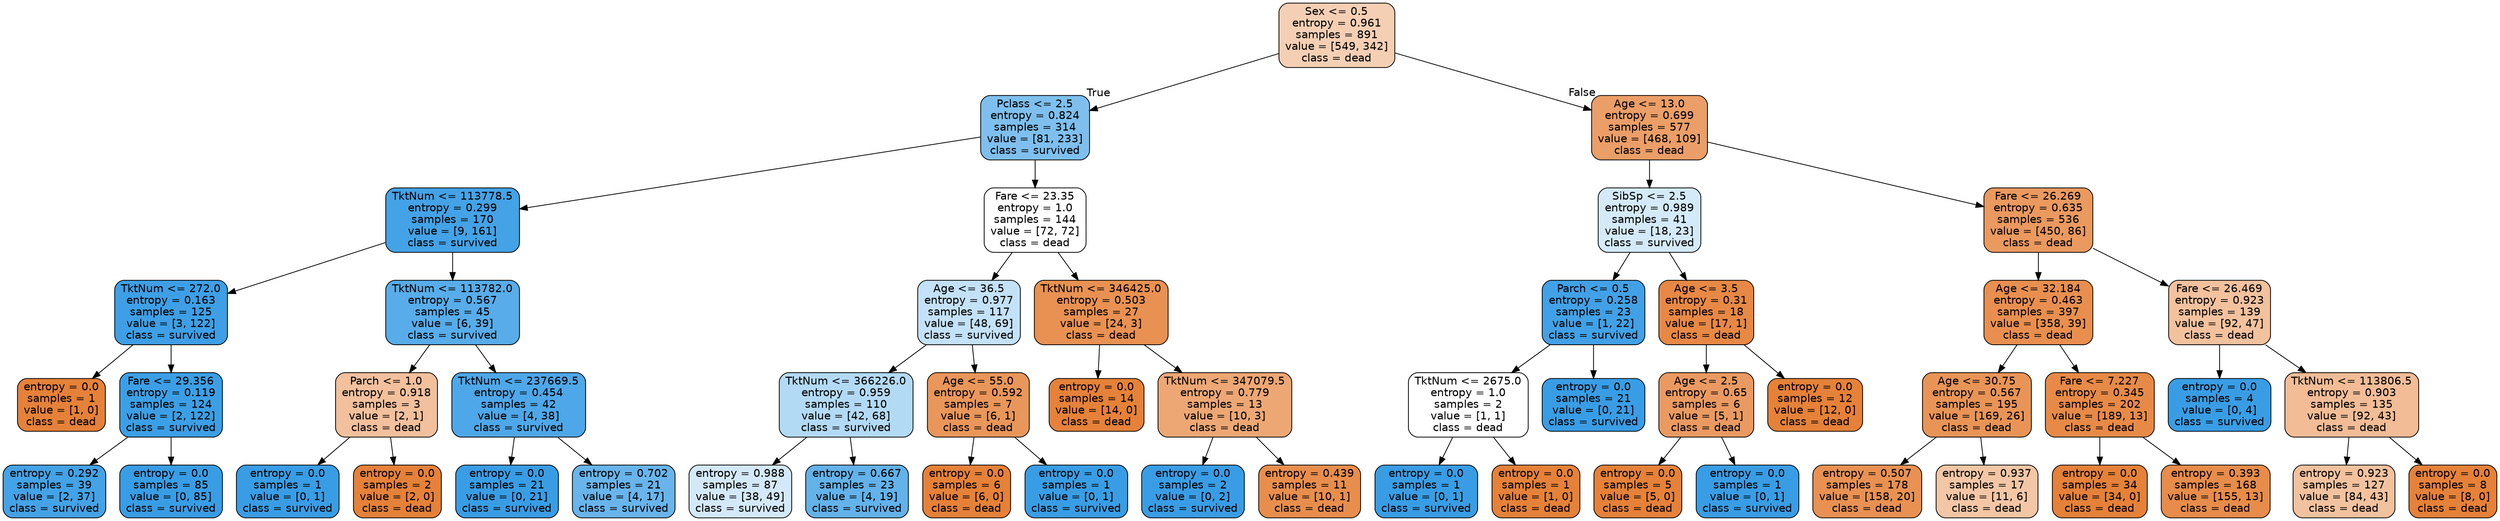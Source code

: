 digraph Tree {
node [shape=box, style="filled, rounded", color="black", fontname=helvetica] ;
edge [fontname=helvetica] ;
0 [label="Sex <= 0.5\nentropy = 0.961\nsamples = 891\nvalue = [549, 342]\nclass = dead", fillcolor="#f5cfb4"] ;
1 [label="Pclass <= 2.5\nentropy = 0.824\nsamples = 314\nvalue = [81, 233]\nclass = survived", fillcolor="#7ebfee"] ;
0 -> 1 [labeldistance=2.5, labelangle=45, headlabel="True"] ;
2 [label="TktNum <= 113778.5\nentropy = 0.299\nsamples = 170\nvalue = [9, 161]\nclass = survived", fillcolor="#44a2e6"] ;
1 -> 2 ;
3 [label="TktNum <= 272.0\nentropy = 0.163\nsamples = 125\nvalue = [3, 122]\nclass = survived", fillcolor="#3e9fe6"] ;
2 -> 3 ;
4 [label="entropy = 0.0\nsamples = 1\nvalue = [1, 0]\nclass = dead", fillcolor="#e58139"] ;
3 -> 4 ;
5 [label="Fare <= 29.356\nentropy = 0.119\nsamples = 124\nvalue = [2, 122]\nclass = survived", fillcolor="#3c9fe5"] ;
3 -> 5 ;
6 [label="entropy = 0.292\nsamples = 39\nvalue = [2, 37]\nclass = survived", fillcolor="#44a2e6"] ;
5 -> 6 ;
7 [label="entropy = 0.0\nsamples = 85\nvalue = [0, 85]\nclass = survived", fillcolor="#399de5"] ;
5 -> 7 ;
8 [label="TktNum <= 113782.0\nentropy = 0.567\nsamples = 45\nvalue = [6, 39]\nclass = survived", fillcolor="#57ace9"] ;
2 -> 8 ;
9 [label="Parch <= 1.0\nentropy = 0.918\nsamples = 3\nvalue = [2, 1]\nclass = dead", fillcolor="#f2c09c"] ;
8 -> 9 ;
10 [label="entropy = 0.0\nsamples = 1\nvalue = [0, 1]\nclass = survived", fillcolor="#399de5"] ;
9 -> 10 ;
11 [label="entropy = 0.0\nsamples = 2\nvalue = [2, 0]\nclass = dead", fillcolor="#e58139"] ;
9 -> 11 ;
12 [label="TktNum <= 237669.5\nentropy = 0.454\nsamples = 42\nvalue = [4, 38]\nclass = survived", fillcolor="#4ea7e8"] ;
8 -> 12 ;
13 [label="entropy = 0.0\nsamples = 21\nvalue = [0, 21]\nclass = survived", fillcolor="#399de5"] ;
12 -> 13 ;
14 [label="entropy = 0.702\nsamples = 21\nvalue = [4, 17]\nclass = survived", fillcolor="#68b4eb"] ;
12 -> 14 ;
15 [label="Fare <= 23.35\nentropy = 1.0\nsamples = 144\nvalue = [72, 72]\nclass = dead", fillcolor="#ffffff"] ;
1 -> 15 ;
16 [label="Age <= 36.5\nentropy = 0.977\nsamples = 117\nvalue = [48, 69]\nclass = survived", fillcolor="#c3e1f7"] ;
15 -> 16 ;
17 [label="TktNum <= 366226.0\nentropy = 0.959\nsamples = 110\nvalue = [42, 68]\nclass = survived", fillcolor="#b3daf5"] ;
16 -> 17 ;
18 [label="entropy = 0.988\nsamples = 87\nvalue = [38, 49]\nclass = survived", fillcolor="#d3e9f9"] ;
17 -> 18 ;
19 [label="entropy = 0.667\nsamples = 23\nvalue = [4, 19]\nclass = survived", fillcolor="#63b2ea"] ;
17 -> 19 ;
20 [label="Age <= 55.0\nentropy = 0.592\nsamples = 7\nvalue = [6, 1]\nclass = dead", fillcolor="#e9965a"] ;
16 -> 20 ;
21 [label="entropy = 0.0\nsamples = 6\nvalue = [6, 0]\nclass = dead", fillcolor="#e58139"] ;
20 -> 21 ;
22 [label="entropy = 0.0\nsamples = 1\nvalue = [0, 1]\nclass = survived", fillcolor="#399de5"] ;
20 -> 22 ;
23 [label="TktNum <= 346425.0\nentropy = 0.503\nsamples = 27\nvalue = [24, 3]\nclass = dead", fillcolor="#e89152"] ;
15 -> 23 ;
24 [label="entropy = 0.0\nsamples = 14\nvalue = [14, 0]\nclass = dead", fillcolor="#e58139"] ;
23 -> 24 ;
25 [label="TktNum <= 347079.5\nentropy = 0.779\nsamples = 13\nvalue = [10, 3]\nclass = dead", fillcolor="#eda774"] ;
23 -> 25 ;
26 [label="entropy = 0.0\nsamples = 2\nvalue = [0, 2]\nclass = survived", fillcolor="#399de5"] ;
25 -> 26 ;
27 [label="entropy = 0.439\nsamples = 11\nvalue = [10, 1]\nclass = dead", fillcolor="#e88e4d"] ;
25 -> 27 ;
28 [label="Age <= 13.0\nentropy = 0.699\nsamples = 577\nvalue = [468, 109]\nclass = dead", fillcolor="#eb9e67"] ;
0 -> 28 [labeldistance=2.5, labelangle=-45, headlabel="False"] ;
29 [label="SibSp <= 2.5\nentropy = 0.989\nsamples = 41\nvalue = [18, 23]\nclass = survived", fillcolor="#d4eaf9"] ;
28 -> 29 ;
30 [label="Parch <= 0.5\nentropy = 0.258\nsamples = 23\nvalue = [1, 22]\nclass = survived", fillcolor="#42a1e6"] ;
29 -> 30 ;
31 [label="TktNum <= 2675.0\nentropy = 1.0\nsamples = 2\nvalue = [1, 1]\nclass = dead", fillcolor="#ffffff"] ;
30 -> 31 ;
32 [label="entropy = 0.0\nsamples = 1\nvalue = [0, 1]\nclass = survived", fillcolor="#399de5"] ;
31 -> 32 ;
33 [label="entropy = 0.0\nsamples = 1\nvalue = [1, 0]\nclass = dead", fillcolor="#e58139"] ;
31 -> 33 ;
34 [label="entropy = 0.0\nsamples = 21\nvalue = [0, 21]\nclass = survived", fillcolor="#399de5"] ;
30 -> 34 ;
35 [label="Age <= 3.5\nentropy = 0.31\nsamples = 18\nvalue = [17, 1]\nclass = dead", fillcolor="#e78845"] ;
29 -> 35 ;
36 [label="Age <= 2.5\nentropy = 0.65\nsamples = 6\nvalue = [5, 1]\nclass = dead", fillcolor="#ea9a61"] ;
35 -> 36 ;
37 [label="entropy = 0.0\nsamples = 5\nvalue = [5, 0]\nclass = dead", fillcolor="#e58139"] ;
36 -> 37 ;
38 [label="entropy = 0.0\nsamples = 1\nvalue = [0, 1]\nclass = survived", fillcolor="#399de5"] ;
36 -> 38 ;
39 [label="entropy = 0.0\nsamples = 12\nvalue = [12, 0]\nclass = dead", fillcolor="#e58139"] ;
35 -> 39 ;
40 [label="Fare <= 26.269\nentropy = 0.635\nsamples = 536\nvalue = [450, 86]\nclass = dead", fillcolor="#ea995f"] ;
28 -> 40 ;
41 [label="Age <= 32.184\nentropy = 0.463\nsamples = 397\nvalue = [358, 39]\nclass = dead", fillcolor="#e88f4f"] ;
40 -> 41 ;
42 [label="Age <= 30.75\nentropy = 0.567\nsamples = 195\nvalue = [169, 26]\nclass = dead", fillcolor="#e99457"] ;
41 -> 42 ;
43 [label="entropy = 0.507\nsamples = 178\nvalue = [158, 20]\nclass = dead", fillcolor="#e89152"] ;
42 -> 43 ;
44 [label="entropy = 0.937\nsamples = 17\nvalue = [11, 6]\nclass = dead", fillcolor="#f3c6a5"] ;
42 -> 44 ;
45 [label="Fare <= 7.227\nentropy = 0.345\nsamples = 202\nvalue = [189, 13]\nclass = dead", fillcolor="#e78a47"] ;
41 -> 45 ;
46 [label="entropy = 0.0\nsamples = 34\nvalue = [34, 0]\nclass = dead", fillcolor="#e58139"] ;
45 -> 46 ;
47 [label="entropy = 0.393\nsamples = 168\nvalue = [155, 13]\nclass = dead", fillcolor="#e78c4a"] ;
45 -> 47 ;
48 [label="Fare <= 26.469\nentropy = 0.923\nsamples = 139\nvalue = [92, 47]\nclass = dead", fillcolor="#f2c19e"] ;
40 -> 48 ;
49 [label="entropy = 0.0\nsamples = 4\nvalue = [0, 4]\nclass = survived", fillcolor="#399de5"] ;
48 -> 49 ;
50 [label="TktNum <= 113806.5\nentropy = 0.903\nsamples = 135\nvalue = [92, 43]\nclass = dead", fillcolor="#f1bc96"] ;
48 -> 50 ;
51 [label="entropy = 0.923\nsamples = 127\nvalue = [84, 43]\nclass = dead", fillcolor="#f2c29e"] ;
50 -> 51 ;
52 [label="entropy = 0.0\nsamples = 8\nvalue = [8, 0]\nclass = dead", fillcolor="#e58139"] ;
50 -> 52 ;
}